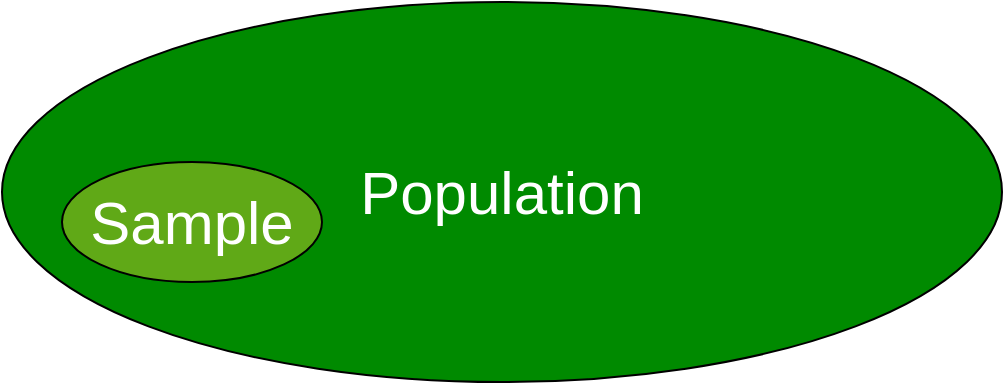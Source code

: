 <mxfile>
    <diagram id="k9W-WrWEEHzkOz8PR5Kv" name="Page-1">
        <mxGraphModel dx="1132" dy="1510" grid="1" gridSize="10" guides="1" tooltips="1" connect="1" arrows="1" fold="1" page="1" pageScale="1" pageWidth="850" pageHeight="1100" math="0" shadow="0">
            <root>
                <mxCell id="0"/>
                <mxCell id="1" parent="0"/>
                <mxCell id="2" value="Population" style="ellipse;whiteSpace=wrap;html=1;strokeColor=#000000;fontSize=30;fillColor=#008a00;fontColor=#ffffff;" vertex="1" parent="1">
                    <mxGeometry x="80" y="60" width="500" height="190" as="geometry"/>
                </mxCell>
                <mxCell id="3" value="Sample" style="ellipse;whiteSpace=wrap;html=1;fontSize=30;strokeColor=#000000;fillColor=#60a917;fontColor=#ffffff;" vertex="1" parent="1">
                    <mxGeometry x="110" y="140" width="130" height="60" as="geometry"/>
                </mxCell>
            </root>
        </mxGraphModel>
    </diagram>
</mxfile>